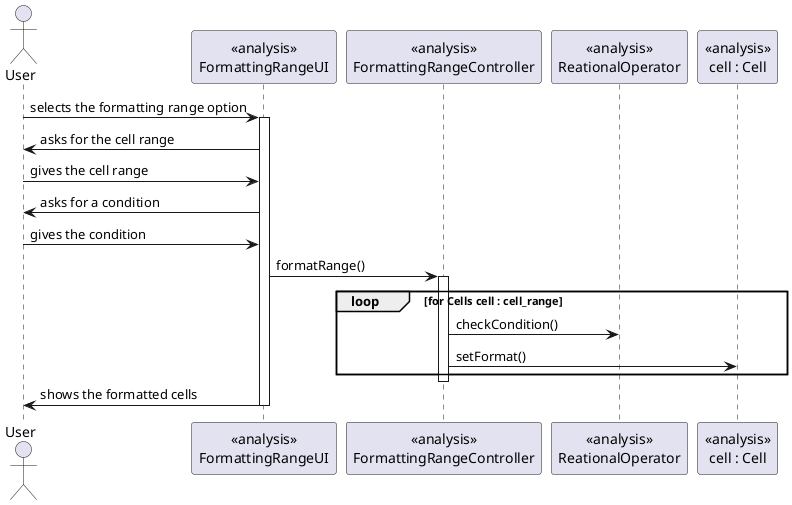 @startuml conditional_formatting_range_realization1.png

actor User 
  participant "<<analysis>>\nFormattingRangeUI" as UI
  participant "<<analysis>>\nFormattingRangeController" as Ctrl
  participant "<<analysis>>\nReationalOperator" as Ro
  participant "<<analysis>>\ncell : Cell" as cell

  User -> UI: selects the formatting range option
  activate UI
  UI -> User: asks for the cell range
  User -> UI: gives the cell range
  UI -> User: asks for a condition
  User -> UI: gives the condition
  UI -> Ctrl: formatRange()
  activate Ctrl
  loop for Cells cell : cell_range
    Ctrl -> Ro: checkCondition()
    Ctrl -> cell: setFormat()
  end
  deactivate Ctrl
  UI -> User: shows the formatted cells
  deactivate UI

@enduml
